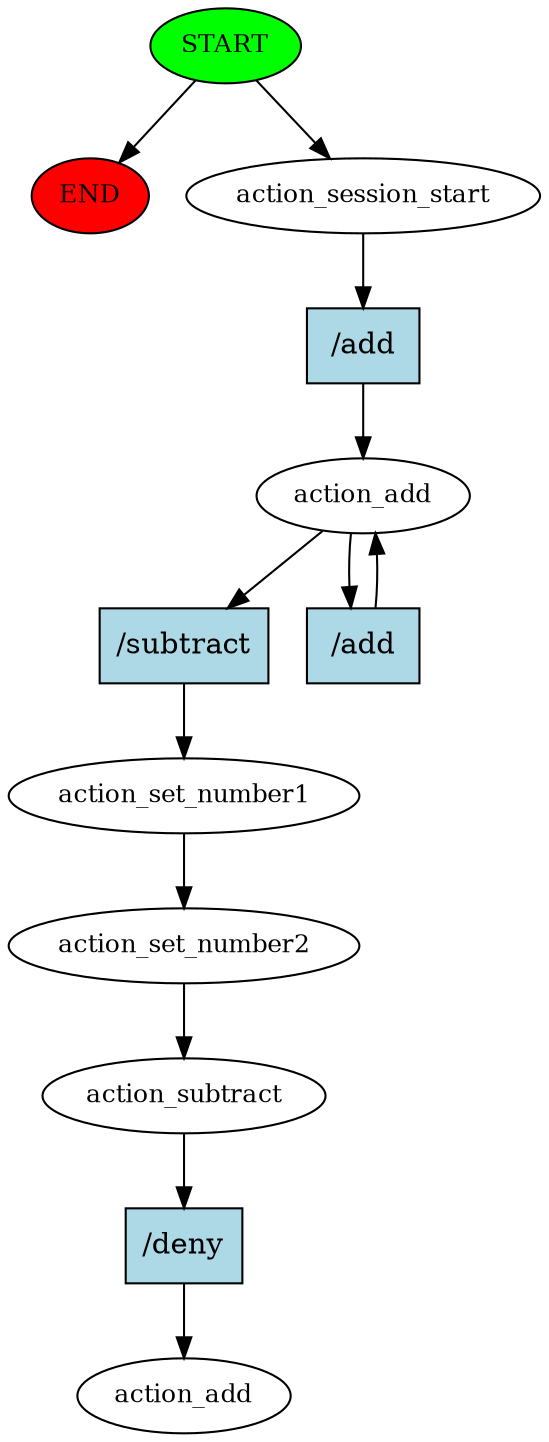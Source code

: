 digraph  {
0 [class="start active", fillcolor=green, fontsize=12, label=START, style=filled];
"-1" [class=end, fillcolor=red, fontsize=12, label=END, style=filled];
1 [class=active, fontsize=12, label=action_session_start];
2 [class=active, fontsize=12, label=action_add];
4 [class=active, fontsize=12, label=action_set_number1];
5 [class=active, fontsize=12, label=action_set_number2];
6 [class=active, fontsize=12, label=action_subtract];
7 [class="dashed active", fontsize=12, label=action_add];
8 [class="intent active", fillcolor=lightblue, label="/add", shape=rect, style=filled];
9 [class="intent active", fillcolor=lightblue, label="/subtract", shape=rect, style=filled];
10 [class="intent active", fillcolor=lightblue, label="/add", shape=rect, style=filled];
11 [class="intent active", fillcolor=lightblue, label="/deny", shape=rect, style=filled];
0 -> "-1"  [class="", key=NONE, label=""];
0 -> 1  [class=active, key=NONE, label=""];
1 -> 8  [class=active, key=0];
2 -> 9  [class=active, key=0];
2 -> 10  [class=active, key=0];
4 -> 5  [class=active, key=NONE, label=""];
5 -> 6  [class=active, key=NONE, label=""];
6 -> 11  [class=active, key=0];
8 -> 2  [class=active, key=0];
9 -> 4  [class=active, key=0];
10 -> 2  [class=active, key=0];
11 -> 7  [class=active, key=0];
}
